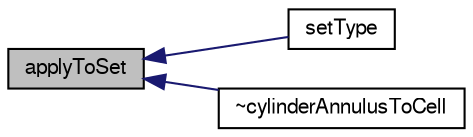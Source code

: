 digraph "applyToSet"
{
  bgcolor="transparent";
  edge [fontname="FreeSans",fontsize="10",labelfontname="FreeSans",labelfontsize="10"];
  node [fontname="FreeSans",fontsize="10",shape=record];
  rankdir="LR";
  Node44 [label="applyToSet",height=0.2,width=0.4,color="black", fillcolor="grey75", style="filled", fontcolor="black"];
  Node44 -> Node45 [dir="back",color="midnightblue",fontsize="10",style="solid",fontname="FreeSans"];
  Node45 [label="setType",height=0.2,width=0.4,color="black",URL="$a25270.html#a3cf0773a99a47a317d169af85e81950b"];
  Node44 -> Node46 [dir="back",color="midnightblue",fontsize="10",style="solid",fontname="FreeSans"];
  Node46 [label="~cylinderAnnulusToCell",height=0.2,width=0.4,color="black",URL="$a25270.html#abe2ef55a90ca8a8aa693d9e778915b31"];
}
